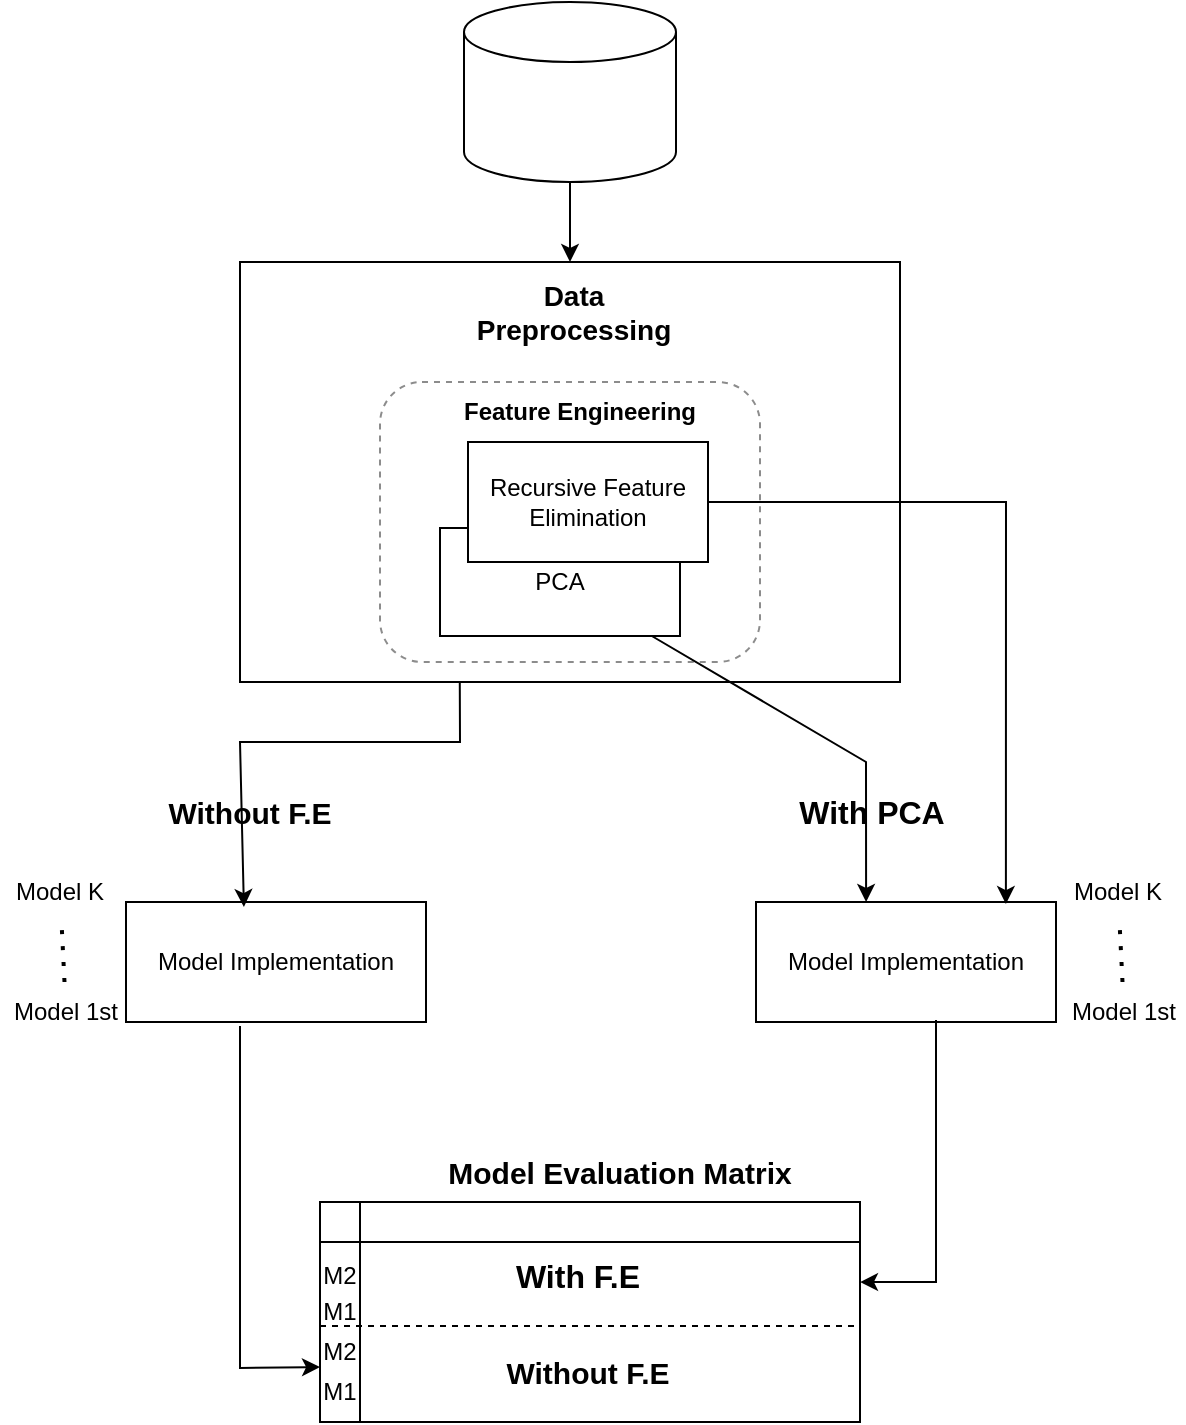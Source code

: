 <mxfile version="23.1.7" type="github">
  <diagram name="Page-1" id="6et_J9E4sg6bof_DBtYU">
    <mxGraphModel dx="1590" dy="1010" grid="1" gridSize="10" guides="1" tooltips="1" connect="1" arrows="1" fold="1" page="1" pageScale="1" pageWidth="827" pageHeight="1169" math="0" shadow="0">
      <root>
        <mxCell id="0" />
        <mxCell id="1" parent="0" />
        <mxCell id="UqALLDtSSZnSQeG7DkNx-3" value="" style="rounded=0;whiteSpace=wrap;html=1;opacity=0;" vertex="1" parent="1">
          <mxGeometry x="240" y="200" width="40" as="geometry" />
        </mxCell>
        <mxCell id="UqALLDtSSZnSQeG7DkNx-5" value="" style="rounded=0;whiteSpace=wrap;html=1;" vertex="1" parent="1">
          <mxGeometry x="240" y="160" width="330" height="210" as="geometry" />
        </mxCell>
        <mxCell id="UqALLDtSSZnSQeG7DkNx-6" value="" style="shape=cylinder3;whiteSpace=wrap;html=1;boundedLbl=1;backgroundOutline=1;size=15;" vertex="1" parent="1">
          <mxGeometry x="352" y="30" width="106" height="90" as="geometry" />
        </mxCell>
        <mxCell id="UqALLDtSSZnSQeG7DkNx-7" value="&lt;font style=&quot;font-size: 14px;&quot;&gt;&lt;b&gt;Data Preprocessing&lt;/b&gt;&lt;/font&gt;" style="text;html=1;align=center;verticalAlign=middle;whiteSpace=wrap;rounded=0;strokeWidth=8;" vertex="1" parent="1">
          <mxGeometry x="347" y="170" width="120" height="30" as="geometry" />
        </mxCell>
        <mxCell id="UqALLDtSSZnSQeG7DkNx-13" value="" style="rounded=1;whiteSpace=wrap;html=1;opacity=45;dashed=1;" vertex="1" parent="1">
          <mxGeometry x="310" y="220" width="190" height="140" as="geometry" />
        </mxCell>
        <mxCell id="UqALLDtSSZnSQeG7DkNx-14" value="" style="group" vertex="1" connectable="0" parent="1">
          <mxGeometry x="340" y="250" width="134" height="97" as="geometry" />
        </mxCell>
        <mxCell id="UqALLDtSSZnSQeG7DkNx-10" value="PCA" style="rounded=0;whiteSpace=wrap;html=1;" vertex="1" parent="UqALLDtSSZnSQeG7DkNx-14">
          <mxGeometry y="43" width="120" height="54" as="geometry" />
        </mxCell>
        <mxCell id="UqALLDtSSZnSQeG7DkNx-11" value="Recursive Feature Elimination" style="rounded=0;whiteSpace=wrap;html=1;" vertex="1" parent="UqALLDtSSZnSQeG7DkNx-14">
          <mxGeometry x="14" width="120" height="60" as="geometry" />
        </mxCell>
        <mxCell id="UqALLDtSSZnSQeG7DkNx-15" value="&lt;b&gt;Feature Engineering&lt;/b&gt;" style="text;html=1;align=center;verticalAlign=middle;whiteSpace=wrap;rounded=0;" vertex="1" parent="1">
          <mxGeometry x="333" y="220" width="154" height="30" as="geometry" />
        </mxCell>
        <mxCell id="UqALLDtSSZnSQeG7DkNx-18" value="Model Implementation" style="rounded=0;whiteSpace=wrap;html=1;" vertex="1" parent="1">
          <mxGeometry x="183" y="480" width="150" height="60" as="geometry" />
        </mxCell>
        <mxCell id="UqALLDtSSZnSQeG7DkNx-19" value="Model Implementation" style="rounded=0;whiteSpace=wrap;html=1;" vertex="1" parent="1">
          <mxGeometry x="498" y="480" width="150" height="60" as="geometry" />
        </mxCell>
        <mxCell id="UqALLDtSSZnSQeG7DkNx-21" value="" style="endArrow=classic;html=1;rounded=0;exitX=0.333;exitY=0.998;exitDx=0;exitDy=0;exitPerimeter=0;entryX=0.393;entryY=0.042;entryDx=0;entryDy=0;entryPerimeter=0;" edge="1" parent="1" source="UqALLDtSSZnSQeG7DkNx-5" target="UqALLDtSSZnSQeG7DkNx-18">
          <mxGeometry width="50" height="50" relative="1" as="geometry">
            <mxPoint x="390" y="390" as="sourcePoint" />
            <mxPoint x="175" y="480" as="targetPoint" />
            <Array as="points">
              <mxPoint x="350" y="400" />
              <mxPoint x="240" y="400" />
            </Array>
          </mxGeometry>
        </mxCell>
        <mxCell id="UqALLDtSSZnSQeG7DkNx-23" value="&lt;font size=&quot;1&quot; style=&quot;&quot;&gt;&lt;b style=&quot;font-size: 15px;&quot;&gt;Without F.E&lt;/b&gt;&lt;/font&gt;" style="text;html=1;align=center;verticalAlign=middle;whiteSpace=wrap;rounded=0;" vertex="1" parent="1">
          <mxGeometry x="170" y="420" width="150" height="30" as="geometry" />
        </mxCell>
        <mxCell id="UqALLDtSSZnSQeG7DkNx-26" value="&lt;b&gt;&lt;font style=&quot;font-size: 16px;&quot;&gt;With PCA&lt;/font&gt;&lt;/b&gt;" style="text;html=1;align=center;verticalAlign=middle;whiteSpace=wrap;rounded=0;" vertex="1" parent="1">
          <mxGeometry x="516" y="420" width="80" height="30" as="geometry" />
        </mxCell>
        <mxCell id="UqALLDtSSZnSQeG7DkNx-33" value="" style="group" vertex="1" connectable="0" parent="1">
          <mxGeometry x="120" y="460" width="63" height="90" as="geometry" />
        </mxCell>
        <mxCell id="UqALLDtSSZnSQeG7DkNx-28" value="Model 1st" style="text;html=1;align=center;verticalAlign=middle;whiteSpace=wrap;rounded=0;" vertex="1" parent="UqALLDtSSZnSQeG7DkNx-33">
          <mxGeometry x="3" y="60" width="60" height="30" as="geometry" />
        </mxCell>
        <mxCell id="UqALLDtSSZnSQeG7DkNx-29" value="Model K" style="text;html=1;align=center;verticalAlign=middle;whiteSpace=wrap;rounded=0;" vertex="1" parent="UqALLDtSSZnSQeG7DkNx-33">
          <mxGeometry width="60" height="30" as="geometry" />
        </mxCell>
        <mxCell id="UqALLDtSSZnSQeG7DkNx-30" value="" style="endArrow=none;dashed=1;html=1;dashPattern=1 3;strokeWidth=2;rounded=0;" edge="1" parent="UqALLDtSSZnSQeG7DkNx-33" source="UqALLDtSSZnSQeG7DkNx-28" target="UqALLDtSSZnSQeG7DkNx-29">
          <mxGeometry width="50" height="50" relative="1" as="geometry">
            <mxPoint x="-10" y="70" as="sourcePoint" />
            <mxPoint x="40" y="20" as="targetPoint" />
          </mxGeometry>
        </mxCell>
        <mxCell id="UqALLDtSSZnSQeG7DkNx-34" value="" style="group" vertex="1" connectable="0" parent="1">
          <mxGeometry x="649" y="460" width="63" height="90" as="geometry" />
        </mxCell>
        <mxCell id="UqALLDtSSZnSQeG7DkNx-35" value="Model 1st" style="text;html=1;align=center;verticalAlign=middle;whiteSpace=wrap;rounded=0;" vertex="1" parent="UqALLDtSSZnSQeG7DkNx-34">
          <mxGeometry x="3" y="60" width="60" height="30" as="geometry" />
        </mxCell>
        <mxCell id="UqALLDtSSZnSQeG7DkNx-36" value="Model K" style="text;html=1;align=center;verticalAlign=middle;whiteSpace=wrap;rounded=0;" vertex="1" parent="UqALLDtSSZnSQeG7DkNx-34">
          <mxGeometry width="60" height="30" as="geometry" />
        </mxCell>
        <mxCell id="UqALLDtSSZnSQeG7DkNx-37" value="" style="endArrow=none;dashed=1;html=1;dashPattern=1 3;strokeWidth=2;rounded=0;" edge="1" parent="UqALLDtSSZnSQeG7DkNx-34" source="UqALLDtSSZnSQeG7DkNx-35" target="UqALLDtSSZnSQeG7DkNx-36">
          <mxGeometry width="50" height="50" relative="1" as="geometry">
            <mxPoint x="-10" y="70" as="sourcePoint" />
            <mxPoint x="40" y="20" as="targetPoint" />
          </mxGeometry>
        </mxCell>
        <mxCell id="UqALLDtSSZnSQeG7DkNx-47" value="" style="group" vertex="1" connectable="0" parent="1">
          <mxGeometry x="280" y="630" width="270" height="110" as="geometry" />
        </mxCell>
        <mxCell id="UqALLDtSSZnSQeG7DkNx-38" value="" style="shape=internalStorage;whiteSpace=wrap;html=1;backgroundOutline=1;" vertex="1" parent="UqALLDtSSZnSQeG7DkNx-47">
          <mxGeometry width="270" height="110" as="geometry" />
        </mxCell>
        <mxCell id="UqALLDtSSZnSQeG7DkNx-45" value="&lt;font size=&quot;1&quot; style=&quot;&quot;&gt;&lt;b style=&quot;font-size: 15px;&quot;&gt;Without F.E&lt;/b&gt;&lt;/font&gt;" style="text;html=1;align=center;verticalAlign=middle;whiteSpace=wrap;rounded=0;" vertex="1" parent="UqALLDtSSZnSQeG7DkNx-47">
          <mxGeometry x="67.72" y="70" width="131.922" height="30" as="geometry" />
        </mxCell>
        <mxCell id="UqALLDtSSZnSQeG7DkNx-46" value="&lt;b&gt;&lt;font style=&quot;font-size: 16px;&quot;&gt;With F.E&lt;/font&gt;&lt;/b&gt;" style="text;html=1;align=center;verticalAlign=middle;whiteSpace=wrap;rounded=0;" vertex="1" parent="UqALLDtSSZnSQeG7DkNx-47">
          <mxGeometry x="94.104" y="22" width="70.358" height="30" as="geometry" />
        </mxCell>
        <mxCell id="UqALLDtSSZnSQeG7DkNx-49" value="" style="endArrow=none;dashed=1;html=1;rounded=0;entryX=1;entryY=0.564;entryDx=0;entryDy=0;exitX=0;exitY=0.564;exitDx=0;exitDy=0;exitPerimeter=0;entryPerimeter=0;" edge="1" parent="UqALLDtSSZnSQeG7DkNx-47" source="UqALLDtSSZnSQeG7DkNx-38" target="UqALLDtSSZnSQeG7DkNx-38">
          <mxGeometry width="50" height="50" relative="1" as="geometry">
            <mxPoint x="26.384" y="90" as="sourcePoint" />
            <mxPoint x="70.358" y="40" as="targetPoint" />
          </mxGeometry>
        </mxCell>
        <mxCell id="UqALLDtSSZnSQeG7DkNx-61" value="M1" style="text;html=1;align=center;verticalAlign=middle;whiteSpace=wrap;rounded=0;" vertex="1" parent="UqALLDtSSZnSQeG7DkNx-47">
          <mxGeometry y="90" width="20" height="10" as="geometry" />
        </mxCell>
        <mxCell id="UqALLDtSSZnSQeG7DkNx-62" value="M2" style="text;html=1;align=center;verticalAlign=middle;whiteSpace=wrap;rounded=0;" vertex="1" parent="UqALLDtSSZnSQeG7DkNx-47">
          <mxGeometry y="70" width="20" height="10" as="geometry" />
        </mxCell>
        <mxCell id="UqALLDtSSZnSQeG7DkNx-65" value="M1" style="text;html=1;align=center;verticalAlign=middle;whiteSpace=wrap;rounded=0;" vertex="1" parent="UqALLDtSSZnSQeG7DkNx-47">
          <mxGeometry y="50" width="20" height="10" as="geometry" />
        </mxCell>
        <mxCell id="UqALLDtSSZnSQeG7DkNx-66" value="M2" style="text;html=1;align=center;verticalAlign=middle;whiteSpace=wrap;rounded=0;" vertex="1" parent="UqALLDtSSZnSQeG7DkNx-47">
          <mxGeometry y="32" width="20" height="10" as="geometry" />
        </mxCell>
        <mxCell id="UqALLDtSSZnSQeG7DkNx-54" value="" style="endArrow=classic;html=1;rounded=0;exitX=0.38;exitY=1.033;exitDx=0;exitDy=0;exitPerimeter=0;entryX=0;entryY=0.75;entryDx=0;entryDy=0;" edge="1" parent="1" source="UqALLDtSSZnSQeG7DkNx-18" target="UqALLDtSSZnSQeG7DkNx-38">
          <mxGeometry width="50" height="50" relative="1" as="geometry">
            <mxPoint x="390" y="550" as="sourcePoint" />
            <mxPoint x="440" y="500" as="targetPoint" />
            <Array as="points">
              <mxPoint x="240" y="713" />
            </Array>
          </mxGeometry>
        </mxCell>
        <mxCell id="UqALLDtSSZnSQeG7DkNx-58" value="" style="endArrow=classic;html=1;rounded=0;exitX=0.6;exitY=0.983;exitDx=0;exitDy=0;exitPerimeter=0;entryX=1;entryY=0.364;entryDx=0;entryDy=0;entryPerimeter=0;" edge="1" parent="1" source="UqALLDtSSZnSQeG7DkNx-19" target="UqALLDtSSZnSQeG7DkNx-38">
          <mxGeometry width="50" height="50" relative="1" as="geometry">
            <mxPoint x="588" y="539" as="sourcePoint" />
            <mxPoint x="550" y="670" as="targetPoint" />
            <Array as="points">
              <mxPoint x="588" y="670" />
            </Array>
          </mxGeometry>
        </mxCell>
        <mxCell id="UqALLDtSSZnSQeG7DkNx-59" value="&lt;b&gt;&lt;font style=&quot;font-size: 15px;&quot;&gt;Model Evaluation Matrix&lt;/font&gt;&lt;/b&gt;" style="text;html=1;align=center;verticalAlign=middle;whiteSpace=wrap;rounded=0;" vertex="1" parent="1">
          <mxGeometry x="340" y="600" width="180" height="30" as="geometry" />
        </mxCell>
        <mxCell id="UqALLDtSSZnSQeG7DkNx-67" value="" style="endArrow=classic;html=1;rounded=0;exitX=0.5;exitY=1;exitDx=0;exitDy=0;exitPerimeter=0;entryX=0.5;entryY=0;entryDx=0;entryDy=0;" edge="1" parent="1" source="UqALLDtSSZnSQeG7DkNx-6" target="UqALLDtSSZnSQeG7DkNx-5">
          <mxGeometry width="50" height="50" relative="1" as="geometry">
            <mxPoint x="410" y="130" as="sourcePoint" />
            <mxPoint x="410" y="160" as="targetPoint" />
          </mxGeometry>
        </mxCell>
        <mxCell id="UqALLDtSSZnSQeG7DkNx-68" value="" style="endArrow=classic;html=1;rounded=0;entryX=0.367;entryY=0;entryDx=0;entryDy=0;entryPerimeter=0;" edge="1" parent="1" source="UqALLDtSSZnSQeG7DkNx-10" target="UqALLDtSSZnSQeG7DkNx-19">
          <mxGeometry width="50" height="50" relative="1" as="geometry">
            <mxPoint x="470" y="500" as="sourcePoint" />
            <mxPoint x="520" y="450" as="targetPoint" />
            <Array as="points">
              <mxPoint x="553" y="410" />
            </Array>
          </mxGeometry>
        </mxCell>
        <mxCell id="UqALLDtSSZnSQeG7DkNx-69" value="" style="endArrow=classic;html=1;rounded=0;exitX=1;exitY=0.5;exitDx=0;exitDy=0;entryX=0.833;entryY=0.017;entryDx=0;entryDy=0;entryPerimeter=0;" edge="1" parent="1" source="UqALLDtSSZnSQeG7DkNx-11" target="UqALLDtSSZnSQeG7DkNx-19">
          <mxGeometry width="50" height="50" relative="1" as="geometry">
            <mxPoint x="470" y="430" as="sourcePoint" />
            <mxPoint x="520" y="380" as="targetPoint" />
            <Array as="points">
              <mxPoint x="623" y="280" />
            </Array>
          </mxGeometry>
        </mxCell>
      </root>
    </mxGraphModel>
  </diagram>
</mxfile>
